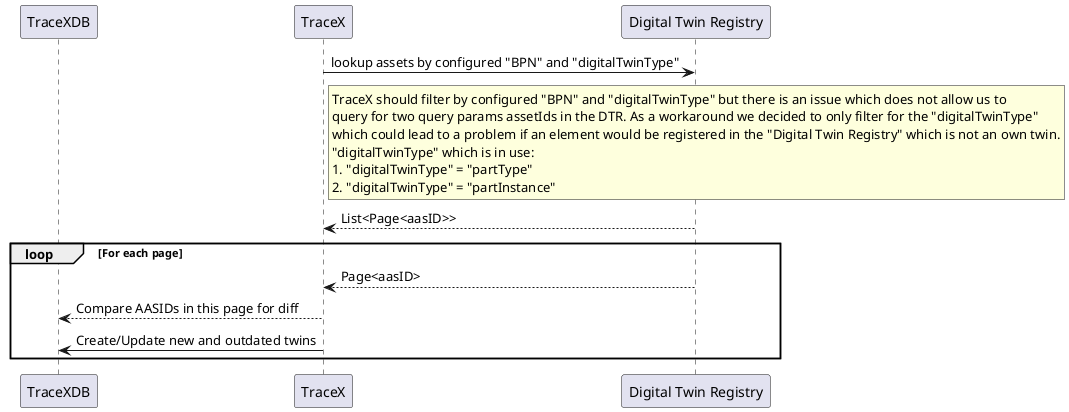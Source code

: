 @startuml
'autonumber
participant TraceXDB
participant TraceX
participant "Digital Twin Registry" as DTR

TraceX -> DTR: lookup assets by configured "BPN" and "digitalTwinType"
rnote right TraceX
TraceX should filter by configured "BPN" and "digitalTwinType" but there is an issue which does not allow us to
query for two query params assetIds in the DTR. As a workaround we decided to only filter for the "digitalTwinType"
which could lead to a problem if an element would be registered in the "Digital Twin Registry" which is not an own twin.
"digitalTwinType" which is in use:
1. "digitalTwinType" = "partType"
2. "digitalTwinType" = "partInstance"
end rnote

TraceX <-- DTR: List<Page<aasID>>
    loop For each page
        TraceX <-- DTR: Page<aasID>
        TraceX --> TraceXDB: Compare AASIDs in this page for diff
        TraceX -> TraceXDB: Create/Update new and outdated twins
    end

@enduml
